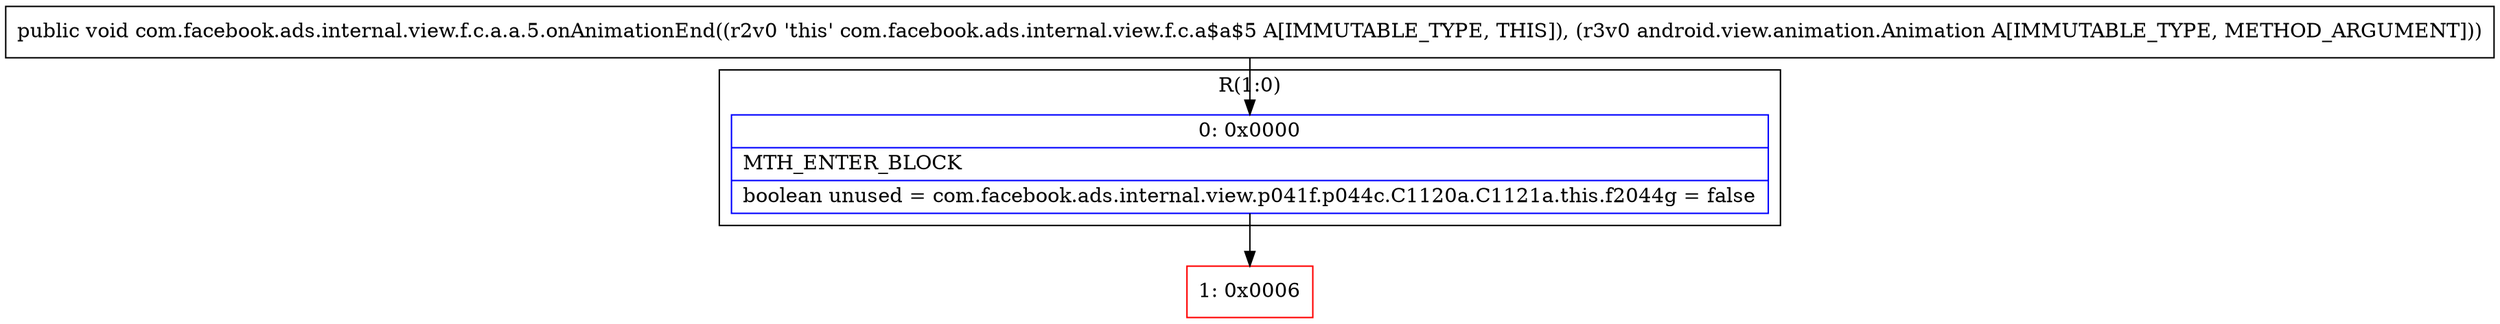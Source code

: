 digraph "CFG forcom.facebook.ads.internal.view.f.c.a.a.5.onAnimationEnd(Landroid\/view\/animation\/Animation;)V" {
subgraph cluster_Region_1237638875 {
label = "R(1:0)";
node [shape=record,color=blue];
Node_0 [shape=record,label="{0\:\ 0x0000|MTH_ENTER_BLOCK\l|boolean unused = com.facebook.ads.internal.view.p041f.p044c.C1120a.C1121a.this.f2044g = false\l}"];
}
Node_1 [shape=record,color=red,label="{1\:\ 0x0006}"];
MethodNode[shape=record,label="{public void com.facebook.ads.internal.view.f.c.a.a.5.onAnimationEnd((r2v0 'this' com.facebook.ads.internal.view.f.c.a$a$5 A[IMMUTABLE_TYPE, THIS]), (r3v0 android.view.animation.Animation A[IMMUTABLE_TYPE, METHOD_ARGUMENT])) }"];
MethodNode -> Node_0;
Node_0 -> Node_1;
}

